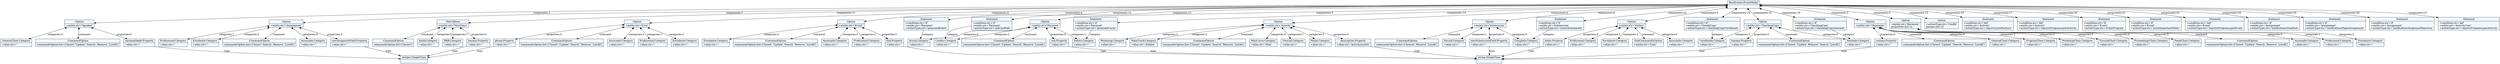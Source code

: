 
    digraph xtext {
    fontname = "Bitstream Vera Sans"
    fontsize = 8
    node[
        shape=record,
        style=filled,
        fillcolor=aliceblue
    ]
    nodesep = 0.3
    edge[dir=black,arrowtail=empty]


4498832744 -> 4498831288 [label="components:0" arrowtail=diamond dir=both]
4498831288 -> 4498832240 [label="properties:0" arrowtail=diamond dir=both]
4498832240 -> 4487195448 [label="type" ]
4487195448[label="{integer:SimpleType|}"]
4498832240[label="{phone:Property|+alias:str=''\l}"]
4498831288 -> 4498830784 [label="command" arrowtail=diamond dir=both]
4498830784[label="{:CommandOption|commandsOption:list=['Insert','Update','Search','Remove','ListAll']\l}"]
4498831288 -> 4498829608 [label="categories:0" arrowtail=diamond dir=both]
4498829608[label="{Associado:Category|+alias:str=''\l}"]
4498831288 -> 4498832016 [label="categories:1" arrowtail=diamond dir=both]
4498832016[label="{Profissional:Category|+alias:str=''\l}"]
4498831288 -> 4498830336 [label="categories:2" arrowtail=diamond dir=both]
4498830336[label="{Estudante:Category|+alias:str=''\l}"]
4498831288[label="{:Option|+entity:str='User'\l}"]
4498832744 -> 4498833080 [label="components:1" arrowtail=diamond dir=both]
4498833080 -> 4498924544 [label="properties:0" arrowtail=diamond dir=both]
4498924544 -> 4487195448 [label="type" ]
4498924544[label="{nacionalidade:Property|+alias:str=''\l}"]
4498833080 -> 4498830728 [label="command" arrowtail=diamond dir=both]
4498830728[label="{:CommandOption|commandsOption:list=['Insert','Update','Search','Remove','ListAll']\l}"]
4498833080 -> 4498924600 [label="categories:0" arrowtail=diamond dir=both]
4498924600[label="{GeneralChair:Category|+alias:str=''\l}"]
4498833080[label="{:Option|+entity:str='Speaker'\l}"]
4498832744 -> 4498832688 [label="components:2" arrowtail=diamond dir=both]
4498832688 -> 4498924208 [label="properties:0" arrowtail=diamond dir=both]
4498924208 -> 4487196176 [label="type" ]
4487196176[label="{string:SimpleType|}"]
4498924208[label="{contato:Property|+alias:str=''\l}"]
4498832688 -> 4498924656 [label="command" arrowtail=diamond dir=both]
4498924656[label="{:CommandOption|commandsOption:list=['Insert','Update','Search','Remove','ListAll']\l}"]
4498832688 -> 4498924880 [label="categories:0" arrowtail=diamond dir=both]
4498924880[label="{GeneralChair:Category|+alias:str=''\l}"]
4498832688 -> 4498924936 [label="categories:1" arrowtail=diamond dir=both]
4498924936[label="{ProgramChair:Category|+alias:str=''\l}"]
4498832688 -> 4498925048 [label="categories:2" arrowtail=diamond dir=both]
4498925048[label="{WorkshopChair:Category|+alias:str=''\l}"]
4498832688 -> 4498925104 [label="categories:3" arrowtail=diamond dir=both]
4498925104[label="{TutorialChair:Category|+alias:str=''\l}"]
4498832688 -> 4498925160 [label="categories:4" arrowtail=diamond dir=both]
4498925160[label="{ProceedingsChair:Category|+alias:str=''\l}"]
4498832688 -> 4498925216 [label="categories:5" arrowtail=diamond dir=both]
4498925216[label="{PanelChair:Category|+alias:str=''\l}"]
4498832688[label="{:Option|+entity:str='Organizer'\l}"]
4498832744 -> 4498924432 [label="components:3" arrowtail=diamond dir=both]
4498924432 -> 4498925272 [label="command" arrowtail=diamond dir=both]
4498925272[label="{:CommandOption|commandsOption:list=['Insert','Update','Search','Remove','ListAll']\l}"]
4498924432 -> 4498924992 [label="categories:0" arrowtail=diamond dir=both]
4498924992[label="{Associado:Category|+alias:str=''\l}"]
4498924432 -> 4498925384 [label="categories:1" arrowtail=diamond dir=both]
4498925384[label="{Profissional:Category|+alias:str=''\l}"]
4498924432 -> 4498925496 [label="categories:2" arrowtail=diamond dir=both]
4498925496[label="{Estudante:Category|+alias:str=''\l}"]
4498924432[label="{:Option|+entity:str='Reviewer'\lproperties:list=[]\l}"]
4498832744 -> 4498924712 [label="components:4" arrowtail=diamond dir=both]
4498924712 -> 4498924768 [label="properties:0" arrowtail=diamond dir=both]
4498924768 -> 4487196176 [label="type" ]
4498924768[label="{link:Property|+alias:str=''\l}"]
4498924712 -> 4498925552 [label="command" arrowtail=diamond dir=both]
4498925552[label="{:CommandOption|commandsOption:list=['Insert','Update','Search','Remove','ListAll']\l}"]
4498924712 -> 4498925720 [label="categories:0" arrowtail=diamond dir=both]
4498925720[label="{Associado:Category|+alias:str=''\l}"]
4498924712 -> 4498925776 [label="categories:1" arrowtail=diamond dir=both]
4498925776[label="{Profissional:Category|+alias:str=''\l}"]
4498924712 -> 4498925888 [label="categories:2" arrowtail=diamond dir=both]
4498925888[label="{Estudante:Category|+alias:str=''\l}"]
4498924712[label="{:Option|+entity:str='Event'\l}"]
4498832744 -> 4498925328 [label="components:5" arrowtail=diamond dir=both]
4498925328 -> 4498925608 [label="properties:0" arrowtail=diamond dir=both]
4498925608 -> 4487196176 [label="type" ]
4498925608[label="{ooii:Property|+alias:str=''\l}"]
4498925328 -> 4498925944 [label="command" arrowtail=diamond dir=both]
4498925944[label="{:CommandOption|commandsOption:list=['Insert','Update','Search','Remove','ListAll']\l}"]
4498925328 -> 4498926112 [label="categories:0" arrowtail=diamond dir=both]
4498926112[label="{Avista:Category|+alias:str=''\l}"]
4498925328 -> 4498926168 [label="categories:1" arrowtail=diamond dir=both]
4498926168[label="{Debito:Category|+alias:str=''\l}"]
4498925328 -> 4498926280 [label="categories:2" arrowtail=diamond dir=both]
4498926280[label="{Credito:Category|+alias:str=''\l}"]
4498925328[label="{:Option|+entity:str='Payment'\l}"]
4498832744 -> 4498925440 [label="components:6" arrowtail=diamond dir=both]
4498925440 -> 4498926000 [label="properties:0" arrowtail=diamond dir=both]
4498926000 -> 4487196176 [label="type" ]
4498926000[label="{description:Property|+alias:str='Activityyyytttt'\l}"]
4498925440 -> 4498926336 [label="command" arrowtail=diamond dir=both]
4498926336[label="{:CommandOption|commandsOption:list=['Insert','Update','Search','Remove','ListAll']\l}"]
4498925440 -> 4498926224 [label="categories:0" arrowtail=diamond dir=both]
4498926224[label="{MiniCurso:Category|+alias:str='Mini'\l}"]
4498925440 -> 4498926560 [label="categories:1" arrowtail=diamond dir=both]
4498926560[label="{Tutorial:Category|+alias:str=''\l}"]
4498925440 -> 4498926616 [label="categories:2" arrowtail=diamond dir=both]
4498926616[label="{Painel:Category|+alias:str=''\l}"]
4498925440 -> 4498926728 [label="categories:3" arrowtail=diamond dir=both]
4498926728[label="{Workshop:Category|+alias:str=''\l}"]
4498925440 -> 4498926784 [label="categories:4" arrowtail=diamond dir=both]
4498926784[label="{MainTrack:Category|+alias:str='hidden'\l}"]
4498925440[label="{:Option|+entity:str='Activity'\l}"]
4498832744 -> 4498925832 [label="components:7" arrowtail=diamond dir=both]
4498925832 -> 4498926392 [label="properties:0" arrowtail=diamond dir=both]
4498926392 -> 4487195448 [label="type" ]
4498926392[label="{newAssigmentField:Property|+alias:str=''\l}"]
4498925832 -> 4498926840 [label="command" arrowtail=diamond dir=both]
4498926840[label="{:CommandOption|commandsOption:list=['Insert','Search','Remove','ListAll']\l}"]
4498925832 -> 4498927008 [label="categories:0" arrowtail=diamond dir=both]
4498927008[label="{Associado:Category|+alias:str=''\l}"]
4498925832 -> 4498927064 [label="categories:1" arrowtail=diamond dir=both]
4498927064[label="{Profissional:Category|+alias:str=''\l}"]
4498925832 -> 4498927176 [label="categories:2" arrowtail=diamond dir=both]
4498927176[label="{Estudante:Category|+alias:str=''\l}"]
4498925832[label="{:Option|+entity:str='Assignment'\l}"]
4498832744 -> 4498926504 [label="components:8" arrowtail=diamond dir=both]
4498926504 -> 4498926672 [label="properties:0" arrowtail=diamond dir=both]
4498926672 -> 4487196176 [label="type" ]
4498926672[label="{newSubmissionField:Property|+alias:str=''\l}"]
4498926504 -> 4498927232 [label="command" arrowtail=diamond dir=both]
4498927232[label="{:CommandOption|commandsOption:list=['Search','Remove','ListAll']\l}"]
4498926504 -> 4498927400 [label="categories:0" arrowtail=diamond dir=both]
4498927400[label="{Completa:Category|+alias:str=''\l}"]
4498926504 -> 4498927456 [label="categories:1" arrowtail=diamond dir=both]
4498927456[label="{Parcial:Category|+alias:str=''\l}"]
4498926504[label="{:Option|+entity:str='Submission'\l}"]
4498832744 -> 4498926896 [label="components:9" arrowtail=diamond dir=both]
4498926896 -> 4498927288 [label="properties:0" arrowtail=diamond dir=both]
4498927288 -> 4487196176 [label="type" ]
4498927288[label="{lattes:Property|+alias:str=''\l}"]
4498926896 -> 4498927568 [label="command" arrowtail=diamond dir=both]
4498927568[label="{:SubCommandInOption|+entity:str='User'\l}"]
4498926896 -> 4499075312 [label="categories:0" arrowtail=diamond dir=both]
4499075312[label="{Associado:Category|+alias:str=''\l}"]
4498926896 -> 4499075256 [label="categories:1" arrowtail=diamond dir=both]
4499075256[label="{Profissional:Category|+alias:str=''\l}"]
4498926896 -> 4499075424 [label="categories:2" arrowtail=diamond dir=both]
4499075424[label="{Estudante:Category|+alias:str=''\l}"]
4498926896[label="{:Option|+entity:str='Author'\l}"]
4498832744 -> 4498927120 [label="components:10" arrowtail=diamond dir=both]
4498927120 -> 4499075144 [label="properties:0" arrowtail=diamond dir=both]
4499075144 -> 4487196176 [label="type" ]
4499075144[label="{banana:Property|+alias:str=''\l}"]
4498927120 -> 4499075480 [label="command" arrowtail=diamond dir=both]
4499075480[label="{:CommandOption|commandsOption:list=['Insert','Update','Remove','Search','ListAll']\l}"]
4498927120 -> 4499075648 [label="categories:0" arrowtail=diamond dir=both]
4499075648[label="{Atestado:Category|+alias:str=''\l}"]
4498927120 -> 4499075704 [label="categories:1" arrowtail=diamond dir=both]
4499075704[label="{Certificado:Category|+alias:str=''\l}"]
4498927120[label="{:Option|+entity:str='CheckingCopy'\l}"]
4498832744 -> 4498927512 [label="components:11" arrowtail=diamond dir=both]
4498927512 -> 4499075536 [label="properties:0" arrowtail=diamond dir=both]
4499075536 -> 4487195448 [label="type" ]
4499075536[label="{banana:Property|+alias:str=''\l}"]
4498927512 -> 4499075816 [label="command" arrowtail=diamond dir=both]
4499075816[label="{:CommandOption|commandsOption:list=['Insert']\l}"]
4498927512 -> 4499075984 [label="categories:0" arrowtail=diamond dir=both]
4499075984[label="{AAAA:Category|+alias:str=''\l}"]
4498927512 -> 4499076040 [label="categories:1" arrowtail=diamond dir=both]
4499076040[label="{BBB:Category|+alias:str=''\l}"]
4498927512[label="{:NewOption|+entity:str='NewClass'\l}"]
4498832744 -> 4499075368 [label="components:12" arrowtail=diamond dir=both]
4499075368[label="{:Action|+actionType:str='Conflit'\lparams:list=[]\l}"]
4498832744 -> 4499075760 [label="components:13" arrowtail=diamond dir=both]
4499075760 -> 4498926280 [label="category" ]
4499075760[label="{:Statment|+condition:str='if'\l+entity:str='Payment'\l+actionType:str='askCardInfo'\l}"]
4498832744 -> 4499076152 [label="components:14" arrowtail=diamond dir=both]
4499076152 -> 4498926168 [label="category" ]
4499076152[label="{:Statment|+condition:str='if'\l+entity:str='Payment'\l+actionType:str='generateCarne'\l}"]
4498832744 -> 4499076096 [label="components:15" arrowtail=diamond dir=both]
4499076096 -> 4498926112 [label="category" ]
4499076096[label="{:Statment|+condition:str='if'\l+entity:str='Payment'\l+actionType:str='generateBoleto'\l}"]
4498832744 -> 4499076320 [label="components:16" arrowtail=diamond dir=both]
4499076320[label="{:Statment|+condition:str='def'\l+entity:str='Activity'\l+actionType:str='reportsListofAuthors'\l}"]
4498832744 -> 4499076432 [label="components:17" arrowtail=diamond dir=both]
4499076432[label="{:Statment|+condition:str='def'\l+entity:str='Activity'\l+actionType:str='reportsFrequencyperActivity'\l}"]
4498832744 -> 4499076488 [label="components:18" arrowtail=diamond dir=both]
4499076488 -> 4499075648 [label="category" ]
4499076488[label="{:Statment|+condition:str='if'\l+entity:str='CheckingCopy'\l+actionType:str='checkingCopyAtestado'\l}"]
4498832744 -> 4499076544 [label="components:19" arrowtail=diamond dir=both]
4499076544 -> 4499075704 [label="category" ]
4499076544[label="{:Statment|+condition:str='if'\l+entity:str='CheckiCopy'\l+actionType:str='checkingCopyCertificado'\l}"]
4498832744 -> 4499076656 [label="components:20" arrowtail=diamond dir=both]
4499076656[label="{:Statment|+condition:str='if'\l+entity:str='Event'\l+actionType:str='eventProgram'\l}"]
4498832744 -> 4499076768 [label="components:21" arrowtail=diamond dir=both]
4499076768[label="{:Statment|+condition:str='if'\l+entity:str='Event'\l+actionType:str='eventImportantDates'\l}"]
4498832744 -> 4499076824 [label="components:22" arrowtail=diamond dir=both]
4499076824[label="{:Statment|+condition:str='def'\l+entity:str='Event'\l+actionType:str='reportsFrequencyperEvent'\l}"]
4498832744 -> 4499076880 [label="components:23" arrowtail=diamond dir=both]
4499076880 -> 4498927400 [label="category" ]
4499076880[label="{:Statment|+condition:str='if'\l+entity:str='Submission'\l+actionType:str='insertAttachment'\l}"]
4498832744 -> 4499076936 [label="components:24" arrowtail=diamond dir=both]
4499076936[label="{:Statment|+condition:str='if'\l+entity:str='Assignment'\l+actionType:str='notificationsDeadline'\l}"]
4498832744 -> 4499077048 [label="components:25" arrowtail=diamond dir=both]
4499077048[label="{:Statment|+condition:str='if'\l+entity:str='Assignment'\l+actionType:str='notificationsPaperAssignemnt'\l}"]
4498832744 -> 4499077104 [label="components:26" arrowtail=diamond dir=both]
4499077104[label="{:Statment|+condition:str='if'\l+entity:str='Assignment'\l+actionType:str='notificationsAceptanceRejection'\l}"]
4498832744 -> 4499077160 [label="components:27" arrowtail=diamond dir=both]
4499077160[label="{:Statment|+condition:str='def'\l+entity:str='ActivityUser'\l+actionType:str='reportsFrequencyperActivity'\l}"]
4498832744[label="{RiseEvents:EventModel|}"]

}
